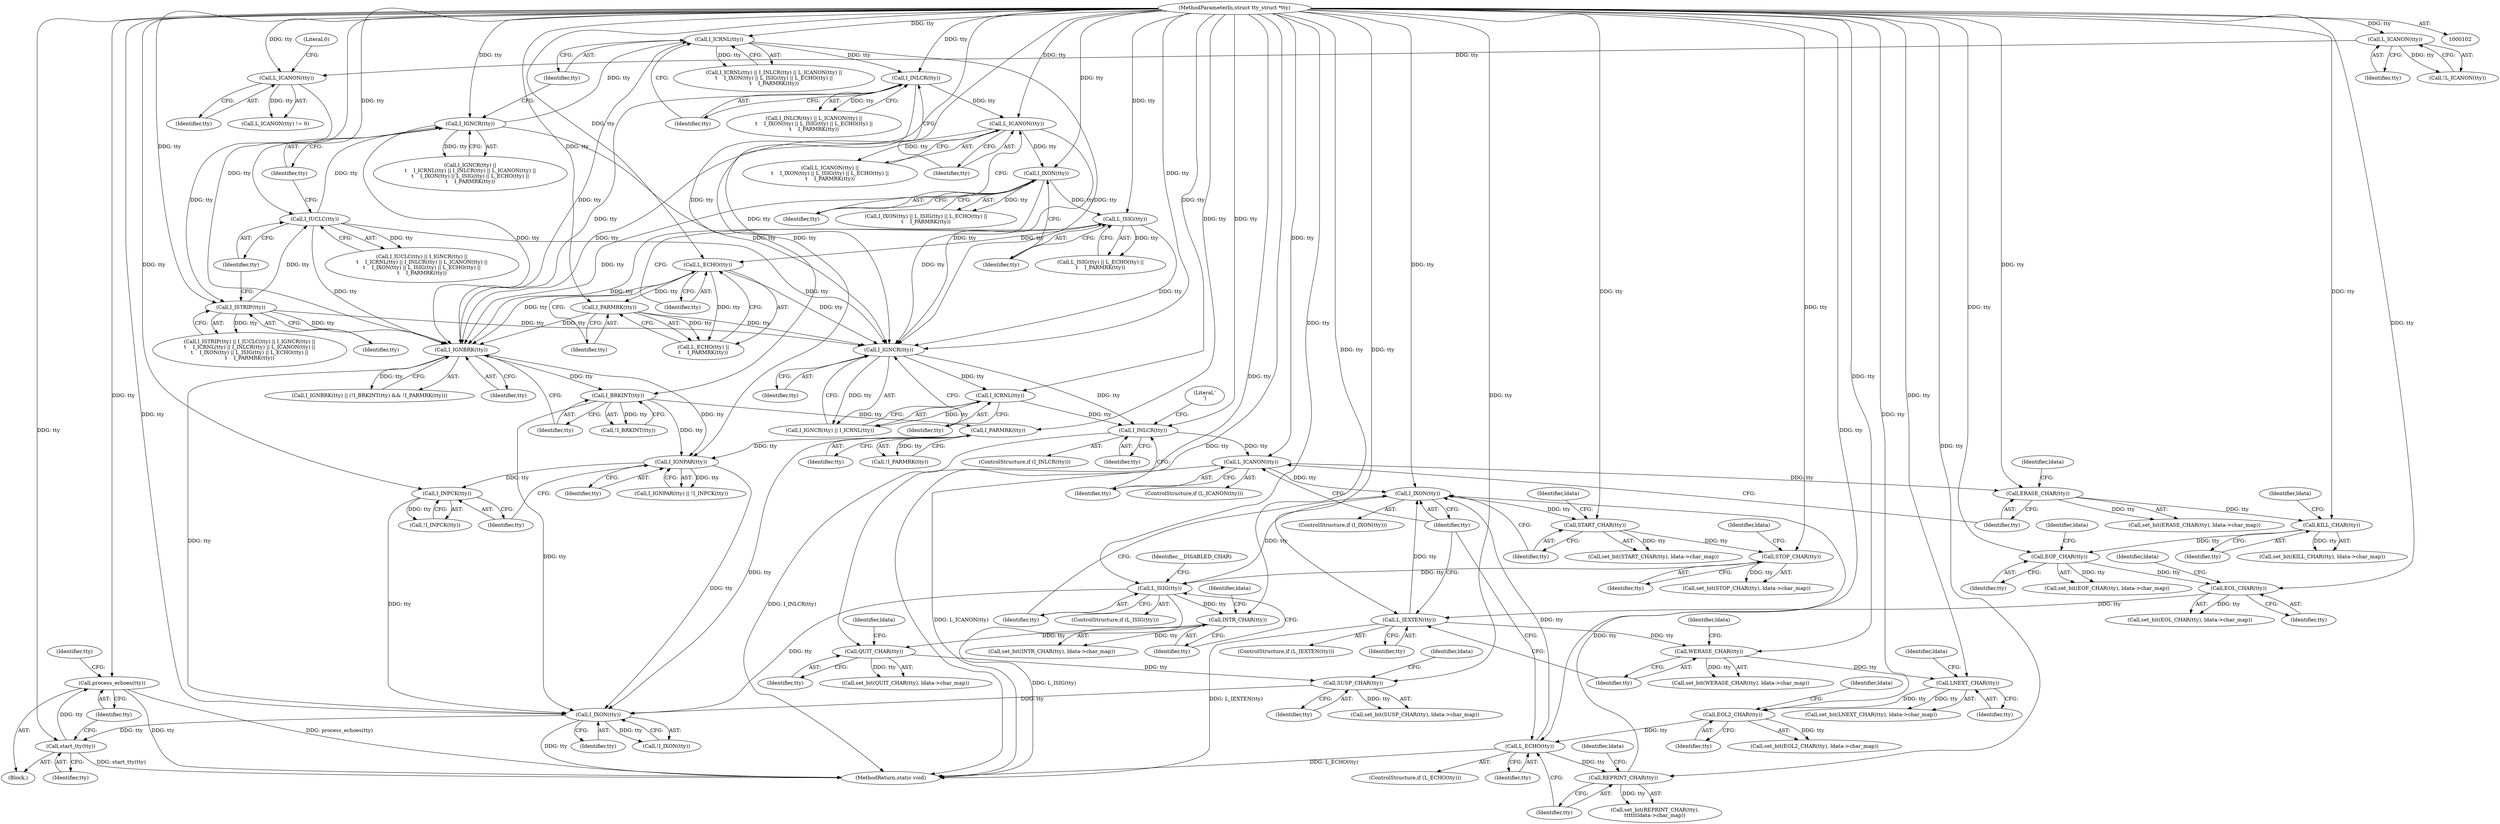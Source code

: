 digraph "0_linux_966031f340185eddd05affcf72b740549f056348_0@pointer" {
"1000449" [label="(Call,process_echoes(tty))"];
"1000447" [label="(Call,start_tty(tty))"];
"1000432" [label="(Call,I_IXON(tty))"];
"1000395" [label="(Call,I_IGNBRK(tty))"];
"1000224" [label="(Call,I_ICRNL(tty))"];
"1000221" [label="(Call,I_IGNCR(tty))"];
"1000218" [label="(Call,I_IUCLC(tty))"];
"1000215" [label="(Call,I_ISTRIP(tty))"];
"1000210" [label="(Call,L_ICANON(tty))"];
"1000143" [label="(Call,L_ICANON(tty))"];
"1000103" [label="(MethodParameterIn,struct tty_struct *tty)"];
"1000236" [label="(Call,L_ISIG(tty))"];
"1000233" [label="(Call,I_IXON(tty))"];
"1000230" [label="(Call,L_ICANON(tty))"];
"1000227" [label="(Call,I_INLCR(tty))"];
"1000239" [label="(Call,L_ECHO(tty))"];
"1000241" [label="(Call,I_PARMRK(tty))"];
"1000406" [label="(Call,I_IGNPAR(tty))"];
"1000402" [label="(Call,I_PARMRK(tty))"];
"1000399" [label="(Call,I_BRKINT(tty))"];
"1000365" [label="(Call,SUSP_CHAR(tty))"];
"1000359" [label="(Call,QUIT_CHAR(tty))"];
"1000353" [label="(Call,INTR_CHAR(tty))"];
"1000349" [label="(Call,L_ISIG(tty))"];
"1000333" [label="(Call,I_IXON(tty))"];
"1000302" [label="(Call,L_IEXTEN(tty))"];
"1000296" [label="(Call,EOL_CHAR(tty))"];
"1000285" [label="(Call,EOF_CHAR(tty))"];
"1000279" [label="(Call,KILL_CHAR(tty))"];
"1000273" [label="(Call,ERASE_CHAR(tty))"];
"1000269" [label="(Call,L_ICANON(tty))"];
"1000261" [label="(Call,I_INLCR(tty))"];
"1000253" [label="(Call,I_ICRNL(tty))"];
"1000251" [label="(Call,I_IGNCR(tty))"];
"1000327" [label="(Call,REPRINT_CHAR(tty))"];
"1000324" [label="(Call,L_ECHO(tty))"];
"1000318" [label="(Call,EOL2_CHAR(tty))"];
"1000312" [label="(Call,LNEXT_CHAR(tty))"];
"1000306" [label="(Call,WERASE_CHAR(tty))"];
"1000343" [label="(Call,STOP_CHAR(tty))"];
"1000337" [label="(Call,START_CHAR(tty))"];
"1000409" [label="(Call,I_INPCK(tty))"];
"1000334" [label="(Identifier,tty)"];
"1000219" [label="(Identifier,tty)"];
"1000253" [label="(Call,I_ICRNL(tty))"];
"1000264" [label="(Literal,'\n')"];
"1000211" [label="(Identifier,tty)"];
"1000336" [label="(Call,set_bit(START_CHAR(tty), ldata->char_map))"];
"1000251" [label="(Call,I_IGNCR(tty))"];
"1000454" [label="(Identifier,tty)"];
"1000216" [label="(Identifier,tty)"];
"1000325" [label="(Identifier,tty)"];
"1000402" [label="(Call,I_PARMRK(tty))"];
"1000333" [label="(Call,I_IXON(tty))"];
"1000358" [label="(Call,set_bit(QUIT_CHAR(tty), ldata->char_map))"];
"1000224" [label="(Call,I_ICRNL(tty))"];
"1000431" [label="(Call,!I_IXON(tty))"];
"1000324" [label="(Call,L_ECHO(tty))"];
"1000210" [label="(Call,L_ICANON(tty))"];
"1000309" [label="(Identifier,ldata)"];
"1000448" [label="(Identifier,tty)"];
"1000296" [label="(Call,EOL_CHAR(tty))"];
"1000371" [label="(Identifier,__DISABLED_CHAR)"];
"1000270" [label="(Identifier,tty)"];
"1000346" [label="(Identifier,ldata)"];
"1000315" [label="(Identifier,ldata)"];
"1000302" [label="(Call,L_IEXTEN(tty))"];
"1000284" [label="(Call,set_bit(EOF_CHAR(tty), ldata->char_map))"];
"1000209" [label="(Call,L_ICANON(tty) != 0)"];
"1000332" [label="(ControlStructure,if (I_IXON(tty)))"];
"1000272" [label="(Call,set_bit(ERASE_CHAR(tty), ldata->char_map))"];
"1000231" [label="(Identifier,tty)"];
"1000225" [label="(Identifier,tty)"];
"1000285" [label="(Call,EOF_CHAR(tty))"];
"1000343" [label="(Call,STOP_CHAR(tty))"];
"1000342" [label="(Call,set_bit(STOP_CHAR(tty), ldata->char_map))"];
"1000338" [label="(Identifier,tty)"];
"1000250" [label="(Call,I_IGNCR(tty) || I_ICRNL(tty))"];
"1000306" [label="(Call,WERASE_CHAR(tty))"];
"1000142" [label="(Call,!L_ICANON(tty))"];
"1000269" [label="(Call,L_ICANON(tty))"];
"1000297" [label="(Identifier,tty)"];
"1000311" [label="(Call,set_bit(LNEXT_CHAR(tty), ldata->char_map))"];
"1000317" [label="(Call,set_bit(EOL2_CHAR(tty), ldata->char_map))"];
"1000432" [label="(Call,I_IXON(tty))"];
"1000235" [label="(Call,L_ISIG(tty) || L_ECHO(tty) ||\n\t    I_PARMRK(tty))"];
"1000368" [label="(Identifier,ldata)"];
"1000212" [label="(Literal,0)"];
"1000398" [label="(Call,!I_BRKINT(tty))"];
"1000394" [label="(Call,I_IGNBRK(tty) || (!I_BRKINT(tty) && !I_PARMRK(tty)))"];
"1000366" [label="(Identifier,tty)"];
"1000288" [label="(Identifier,ldata)"];
"1000401" [label="(Call,!I_PARMRK(tty))"];
"1000312" [label="(Call,LNEXT_CHAR(tty))"];
"1000276" [label="(Identifier,ldata)"];
"1000450" [label="(Identifier,tty)"];
"1000226" [label="(Call,I_INLCR(tty) || L_ICANON(tty) ||\n\t    I_IXON(tty) || L_ISIG(tty) || L_ECHO(tty) ||\n\t    I_PARMRK(tty))"];
"1000280" [label="(Identifier,tty)"];
"1000352" [label="(Call,set_bit(INTR_CHAR(tty), ldata->char_map))"];
"1000301" [label="(ControlStructure,if (L_IEXTEN(tty)))"];
"1000354" [label="(Identifier,tty)"];
"1000299" [label="(Identifier,ldata)"];
"1000318" [label="(Call,EOL2_CHAR(tty))"];
"1000305" [label="(Call,set_bit(WERASE_CHAR(tty), ldata->char_map))"];
"1000214" [label="(Call,I_ISTRIP(tty) || I_IUCLC(tty) || I_IGNCR(tty) ||\n\t    I_ICRNL(tty) || I_INLCR(tty) || L_ICANON(tty) ||\n\t    I_IXON(tty) || L_ISIG(tty) || L_ECHO(tty) ||\n\t    I_PARMRK(tty))"];
"1000353" [label="(Call,INTR_CHAR(tty))"];
"1000217" [label="(Call,I_IUCLC(tty) || I_IGNCR(tty) ||\n\t    I_ICRNL(tty) || I_INLCR(tty) || L_ICANON(tty) ||\n\t    I_IXON(tty) || L_ISIG(tty) || L_ECHO(tty) ||\n\t    I_PARMRK(tty))"];
"1000350" [label="(Identifier,tty)"];
"1000274" [label="(Identifier,tty)"];
"1000232" [label="(Call,I_IXON(tty) || L_ISIG(tty) || L_ECHO(tty) ||\n\t    I_PARMRK(tty))"];
"1000254" [label="(Identifier,tty)"];
"1000323" [label="(ControlStructure,if (L_ECHO(tty)))"];
"1000295" [label="(Call,set_bit(EOL_CHAR(tty), ldata->char_map))"];
"1000282" [label="(Identifier,ldata)"];
"1000286" [label="(Identifier,tty)"];
"1000307" [label="(Identifier,tty)"];
"1000328" [label="(Identifier,tty)"];
"1000273" [label="(Call,ERASE_CHAR(tty))"];
"1000326" [label="(Call,set_bit(REPRINT_CHAR(tty),\n\t\t\t\t\t\tldata->char_map))"];
"1000144" [label="(Identifier,tty)"];
"1000240" [label="(Identifier,tty)"];
"1000237" [label="(Identifier,tty)"];
"1000303" [label="(Identifier,tty)"];
"1000446" [label="(Block,)"];
"1000260" [label="(ControlStructure,if (I_INLCR(tty)))"];
"1000313" [label="(Identifier,tty)"];
"1000215" [label="(Call,I_ISTRIP(tty))"];
"1000242" [label="(Identifier,tty)"];
"1000252" [label="(Identifier,tty)"];
"1000222" [label="(Identifier,tty)"];
"1000340" [label="(Identifier,ldata)"];
"1000227" [label="(Call,I_INLCR(tty))"];
"1000344" [label="(Identifier,tty)"];
"1000327" [label="(Call,REPRINT_CHAR(tty))"];
"1000319" [label="(Identifier,tty)"];
"1000348" [label="(ControlStructure,if (L_ISIG(tty)))"];
"1000396" [label="(Identifier,tty)"];
"1000360" [label="(Identifier,tty)"];
"1000239" [label="(Call,L_ECHO(tty))"];
"1000409" [label="(Call,I_INPCK(tty))"];
"1000221" [label="(Call,I_IGNCR(tty))"];
"1000362" [label="(Identifier,ldata)"];
"1000403" [label="(Identifier,tty)"];
"1000406" [label="(Call,I_IGNPAR(tty))"];
"1000218" [label="(Call,I_IUCLC(tty))"];
"1000321" [label="(Identifier,ldata)"];
"1000359" [label="(Call,QUIT_CHAR(tty))"];
"1000447" [label="(Call,start_tty(tty))"];
"1000268" [label="(ControlStructure,if (L_ICANON(tty)))"];
"1000349" [label="(Call,L_ISIG(tty))"];
"1000408" [label="(Call,!I_INPCK(tty))"];
"1000400" [label="(Identifier,tty)"];
"1000356" [label="(Identifier,ldata)"];
"1000230" [label="(Call,L_ICANON(tty))"];
"1000262" [label="(Identifier,tty)"];
"1000395" [label="(Call,I_IGNBRK(tty))"];
"1000364" [label="(Call,set_bit(SUSP_CHAR(tty), ldata->char_map))"];
"1000103" [label="(MethodParameterIn,struct tty_struct *tty)"];
"1000461" [label="(MethodReturn,static void)"];
"1000143" [label="(Call,L_ICANON(tty))"];
"1000399" [label="(Call,I_BRKINT(tty))"];
"1000241" [label="(Call,I_PARMRK(tty))"];
"1000220" [label="(Call,I_IGNCR(tty) ||\n\t    I_ICRNL(tty) || I_INLCR(tty) || L_ICANON(tty) ||\n\t    I_IXON(tty) || L_ISIG(tty) || L_ECHO(tty) ||\n\t    I_PARMRK(tty))"];
"1000433" [label="(Identifier,tty)"];
"1000410" [label="(Identifier,tty)"];
"1000236" [label="(Call,L_ISIG(tty))"];
"1000407" [label="(Identifier,tty)"];
"1000233" [label="(Call,I_IXON(tty))"];
"1000228" [label="(Identifier,tty)"];
"1000223" [label="(Call,I_ICRNL(tty) || I_INLCR(tty) || L_ICANON(tty) ||\n\t    I_IXON(tty) || L_ISIG(tty) || L_ECHO(tty) ||\n\t    I_PARMRK(tty))"];
"1000365" [label="(Call,SUSP_CHAR(tty))"];
"1000330" [label="(Identifier,ldata)"];
"1000405" [label="(Call,I_IGNPAR(tty) || !I_INPCK(tty))"];
"1000449" [label="(Call,process_echoes(tty))"];
"1000261" [label="(Call,I_INLCR(tty))"];
"1000238" [label="(Call,L_ECHO(tty) ||\n\t    I_PARMRK(tty))"];
"1000278" [label="(Call,set_bit(KILL_CHAR(tty), ldata->char_map))"];
"1000234" [label="(Identifier,tty)"];
"1000279" [label="(Call,KILL_CHAR(tty))"];
"1000337" [label="(Call,START_CHAR(tty))"];
"1000229" [label="(Call,L_ICANON(tty) ||\n\t    I_IXON(tty) || L_ISIG(tty) || L_ECHO(tty) ||\n\t    I_PARMRK(tty))"];
"1000449" -> "1000446"  [label="AST: "];
"1000449" -> "1000450"  [label="CFG: "];
"1000450" -> "1000449"  [label="AST: "];
"1000454" -> "1000449"  [label="CFG: "];
"1000449" -> "1000461"  [label="DDG: tty"];
"1000449" -> "1000461"  [label="DDG: process_echoes(tty)"];
"1000447" -> "1000449"  [label="DDG: tty"];
"1000103" -> "1000449"  [label="DDG: tty"];
"1000447" -> "1000446"  [label="AST: "];
"1000447" -> "1000448"  [label="CFG: "];
"1000448" -> "1000447"  [label="AST: "];
"1000450" -> "1000447"  [label="CFG: "];
"1000447" -> "1000461"  [label="DDG: start_tty(tty)"];
"1000432" -> "1000447"  [label="DDG: tty"];
"1000103" -> "1000447"  [label="DDG: tty"];
"1000432" -> "1000431"  [label="AST: "];
"1000432" -> "1000433"  [label="CFG: "];
"1000433" -> "1000432"  [label="AST: "];
"1000431" -> "1000432"  [label="CFG: "];
"1000432" -> "1000461"  [label="DDG: tty"];
"1000432" -> "1000431"  [label="DDG: tty"];
"1000395" -> "1000432"  [label="DDG: tty"];
"1000406" -> "1000432"  [label="DDG: tty"];
"1000402" -> "1000432"  [label="DDG: tty"];
"1000399" -> "1000432"  [label="DDG: tty"];
"1000365" -> "1000432"  [label="DDG: tty"];
"1000349" -> "1000432"  [label="DDG: tty"];
"1000409" -> "1000432"  [label="DDG: tty"];
"1000103" -> "1000432"  [label="DDG: tty"];
"1000395" -> "1000394"  [label="AST: "];
"1000395" -> "1000396"  [label="CFG: "];
"1000396" -> "1000395"  [label="AST: "];
"1000400" -> "1000395"  [label="CFG: "];
"1000394" -> "1000395"  [label="CFG: "];
"1000395" -> "1000394"  [label="DDG: tty"];
"1000224" -> "1000395"  [label="DDG: tty"];
"1000236" -> "1000395"  [label="DDG: tty"];
"1000215" -> "1000395"  [label="DDG: tty"];
"1000218" -> "1000395"  [label="DDG: tty"];
"1000221" -> "1000395"  [label="DDG: tty"];
"1000230" -> "1000395"  [label="DDG: tty"];
"1000239" -> "1000395"  [label="DDG: tty"];
"1000227" -> "1000395"  [label="DDG: tty"];
"1000233" -> "1000395"  [label="DDG: tty"];
"1000241" -> "1000395"  [label="DDG: tty"];
"1000103" -> "1000395"  [label="DDG: tty"];
"1000395" -> "1000399"  [label="DDG: tty"];
"1000395" -> "1000406"  [label="DDG: tty"];
"1000224" -> "1000223"  [label="AST: "];
"1000224" -> "1000225"  [label="CFG: "];
"1000225" -> "1000224"  [label="AST: "];
"1000228" -> "1000224"  [label="CFG: "];
"1000223" -> "1000224"  [label="CFG: "];
"1000224" -> "1000223"  [label="DDG: tty"];
"1000221" -> "1000224"  [label="DDG: tty"];
"1000103" -> "1000224"  [label="DDG: tty"];
"1000224" -> "1000227"  [label="DDG: tty"];
"1000224" -> "1000251"  [label="DDG: tty"];
"1000221" -> "1000220"  [label="AST: "];
"1000221" -> "1000222"  [label="CFG: "];
"1000222" -> "1000221"  [label="AST: "];
"1000225" -> "1000221"  [label="CFG: "];
"1000220" -> "1000221"  [label="CFG: "];
"1000221" -> "1000220"  [label="DDG: tty"];
"1000218" -> "1000221"  [label="DDG: tty"];
"1000103" -> "1000221"  [label="DDG: tty"];
"1000221" -> "1000251"  [label="DDG: tty"];
"1000218" -> "1000217"  [label="AST: "];
"1000218" -> "1000219"  [label="CFG: "];
"1000219" -> "1000218"  [label="AST: "];
"1000222" -> "1000218"  [label="CFG: "];
"1000217" -> "1000218"  [label="CFG: "];
"1000218" -> "1000217"  [label="DDG: tty"];
"1000215" -> "1000218"  [label="DDG: tty"];
"1000103" -> "1000218"  [label="DDG: tty"];
"1000218" -> "1000251"  [label="DDG: tty"];
"1000215" -> "1000214"  [label="AST: "];
"1000215" -> "1000216"  [label="CFG: "];
"1000216" -> "1000215"  [label="AST: "];
"1000219" -> "1000215"  [label="CFG: "];
"1000214" -> "1000215"  [label="CFG: "];
"1000215" -> "1000214"  [label="DDG: tty"];
"1000210" -> "1000215"  [label="DDG: tty"];
"1000103" -> "1000215"  [label="DDG: tty"];
"1000215" -> "1000251"  [label="DDG: tty"];
"1000210" -> "1000209"  [label="AST: "];
"1000210" -> "1000211"  [label="CFG: "];
"1000211" -> "1000210"  [label="AST: "];
"1000212" -> "1000210"  [label="CFG: "];
"1000210" -> "1000209"  [label="DDG: tty"];
"1000143" -> "1000210"  [label="DDG: tty"];
"1000103" -> "1000210"  [label="DDG: tty"];
"1000143" -> "1000142"  [label="AST: "];
"1000143" -> "1000144"  [label="CFG: "];
"1000144" -> "1000143"  [label="AST: "];
"1000142" -> "1000143"  [label="CFG: "];
"1000143" -> "1000142"  [label="DDG: tty"];
"1000103" -> "1000143"  [label="DDG: tty"];
"1000103" -> "1000102"  [label="AST: "];
"1000103" -> "1000461"  [label="DDG: tty"];
"1000103" -> "1000227"  [label="DDG: tty"];
"1000103" -> "1000230"  [label="DDG: tty"];
"1000103" -> "1000233"  [label="DDG: tty"];
"1000103" -> "1000236"  [label="DDG: tty"];
"1000103" -> "1000239"  [label="DDG: tty"];
"1000103" -> "1000241"  [label="DDG: tty"];
"1000103" -> "1000251"  [label="DDG: tty"];
"1000103" -> "1000253"  [label="DDG: tty"];
"1000103" -> "1000261"  [label="DDG: tty"];
"1000103" -> "1000269"  [label="DDG: tty"];
"1000103" -> "1000273"  [label="DDG: tty"];
"1000103" -> "1000279"  [label="DDG: tty"];
"1000103" -> "1000285"  [label="DDG: tty"];
"1000103" -> "1000296"  [label="DDG: tty"];
"1000103" -> "1000302"  [label="DDG: tty"];
"1000103" -> "1000306"  [label="DDG: tty"];
"1000103" -> "1000312"  [label="DDG: tty"];
"1000103" -> "1000318"  [label="DDG: tty"];
"1000103" -> "1000324"  [label="DDG: tty"];
"1000103" -> "1000327"  [label="DDG: tty"];
"1000103" -> "1000333"  [label="DDG: tty"];
"1000103" -> "1000337"  [label="DDG: tty"];
"1000103" -> "1000343"  [label="DDG: tty"];
"1000103" -> "1000349"  [label="DDG: tty"];
"1000103" -> "1000353"  [label="DDG: tty"];
"1000103" -> "1000359"  [label="DDG: tty"];
"1000103" -> "1000365"  [label="DDG: tty"];
"1000103" -> "1000399"  [label="DDG: tty"];
"1000103" -> "1000402"  [label="DDG: tty"];
"1000103" -> "1000406"  [label="DDG: tty"];
"1000103" -> "1000409"  [label="DDG: tty"];
"1000236" -> "1000235"  [label="AST: "];
"1000236" -> "1000237"  [label="CFG: "];
"1000237" -> "1000236"  [label="AST: "];
"1000240" -> "1000236"  [label="CFG: "];
"1000235" -> "1000236"  [label="CFG: "];
"1000236" -> "1000235"  [label="DDG: tty"];
"1000233" -> "1000236"  [label="DDG: tty"];
"1000236" -> "1000239"  [label="DDG: tty"];
"1000236" -> "1000251"  [label="DDG: tty"];
"1000233" -> "1000232"  [label="AST: "];
"1000233" -> "1000234"  [label="CFG: "];
"1000234" -> "1000233"  [label="AST: "];
"1000237" -> "1000233"  [label="CFG: "];
"1000232" -> "1000233"  [label="CFG: "];
"1000233" -> "1000232"  [label="DDG: tty"];
"1000230" -> "1000233"  [label="DDG: tty"];
"1000233" -> "1000251"  [label="DDG: tty"];
"1000230" -> "1000229"  [label="AST: "];
"1000230" -> "1000231"  [label="CFG: "];
"1000231" -> "1000230"  [label="AST: "];
"1000234" -> "1000230"  [label="CFG: "];
"1000229" -> "1000230"  [label="CFG: "];
"1000230" -> "1000229"  [label="DDG: tty"];
"1000227" -> "1000230"  [label="DDG: tty"];
"1000230" -> "1000251"  [label="DDG: tty"];
"1000227" -> "1000226"  [label="AST: "];
"1000227" -> "1000228"  [label="CFG: "];
"1000228" -> "1000227"  [label="AST: "];
"1000231" -> "1000227"  [label="CFG: "];
"1000226" -> "1000227"  [label="CFG: "];
"1000227" -> "1000226"  [label="DDG: tty"];
"1000227" -> "1000251"  [label="DDG: tty"];
"1000239" -> "1000238"  [label="AST: "];
"1000239" -> "1000240"  [label="CFG: "];
"1000240" -> "1000239"  [label="AST: "];
"1000242" -> "1000239"  [label="CFG: "];
"1000238" -> "1000239"  [label="CFG: "];
"1000239" -> "1000238"  [label="DDG: tty"];
"1000239" -> "1000241"  [label="DDG: tty"];
"1000239" -> "1000251"  [label="DDG: tty"];
"1000241" -> "1000238"  [label="AST: "];
"1000241" -> "1000242"  [label="CFG: "];
"1000242" -> "1000241"  [label="AST: "];
"1000238" -> "1000241"  [label="CFG: "];
"1000241" -> "1000238"  [label="DDG: tty"];
"1000241" -> "1000251"  [label="DDG: tty"];
"1000406" -> "1000405"  [label="AST: "];
"1000406" -> "1000407"  [label="CFG: "];
"1000407" -> "1000406"  [label="AST: "];
"1000410" -> "1000406"  [label="CFG: "];
"1000405" -> "1000406"  [label="CFG: "];
"1000406" -> "1000405"  [label="DDG: tty"];
"1000402" -> "1000406"  [label="DDG: tty"];
"1000399" -> "1000406"  [label="DDG: tty"];
"1000406" -> "1000409"  [label="DDG: tty"];
"1000402" -> "1000401"  [label="AST: "];
"1000402" -> "1000403"  [label="CFG: "];
"1000403" -> "1000402"  [label="AST: "];
"1000401" -> "1000402"  [label="CFG: "];
"1000402" -> "1000401"  [label="DDG: tty"];
"1000399" -> "1000402"  [label="DDG: tty"];
"1000399" -> "1000398"  [label="AST: "];
"1000399" -> "1000400"  [label="CFG: "];
"1000400" -> "1000399"  [label="AST: "];
"1000398" -> "1000399"  [label="CFG: "];
"1000399" -> "1000398"  [label="DDG: tty"];
"1000365" -> "1000364"  [label="AST: "];
"1000365" -> "1000366"  [label="CFG: "];
"1000366" -> "1000365"  [label="AST: "];
"1000368" -> "1000365"  [label="CFG: "];
"1000365" -> "1000364"  [label="DDG: tty"];
"1000359" -> "1000365"  [label="DDG: tty"];
"1000359" -> "1000358"  [label="AST: "];
"1000359" -> "1000360"  [label="CFG: "];
"1000360" -> "1000359"  [label="AST: "];
"1000362" -> "1000359"  [label="CFG: "];
"1000359" -> "1000358"  [label="DDG: tty"];
"1000353" -> "1000359"  [label="DDG: tty"];
"1000353" -> "1000352"  [label="AST: "];
"1000353" -> "1000354"  [label="CFG: "];
"1000354" -> "1000353"  [label="AST: "];
"1000356" -> "1000353"  [label="CFG: "];
"1000353" -> "1000352"  [label="DDG: tty"];
"1000349" -> "1000353"  [label="DDG: tty"];
"1000349" -> "1000348"  [label="AST: "];
"1000349" -> "1000350"  [label="CFG: "];
"1000350" -> "1000349"  [label="AST: "];
"1000354" -> "1000349"  [label="CFG: "];
"1000371" -> "1000349"  [label="CFG: "];
"1000349" -> "1000461"  [label="DDG: L_ISIG(tty)"];
"1000333" -> "1000349"  [label="DDG: tty"];
"1000343" -> "1000349"  [label="DDG: tty"];
"1000333" -> "1000332"  [label="AST: "];
"1000333" -> "1000334"  [label="CFG: "];
"1000334" -> "1000333"  [label="AST: "];
"1000338" -> "1000333"  [label="CFG: "];
"1000350" -> "1000333"  [label="CFG: "];
"1000302" -> "1000333"  [label="DDG: tty"];
"1000327" -> "1000333"  [label="DDG: tty"];
"1000324" -> "1000333"  [label="DDG: tty"];
"1000269" -> "1000333"  [label="DDG: tty"];
"1000333" -> "1000337"  [label="DDG: tty"];
"1000302" -> "1000301"  [label="AST: "];
"1000302" -> "1000303"  [label="CFG: "];
"1000303" -> "1000302"  [label="AST: "];
"1000307" -> "1000302"  [label="CFG: "];
"1000334" -> "1000302"  [label="CFG: "];
"1000302" -> "1000461"  [label="DDG: L_IEXTEN(tty)"];
"1000296" -> "1000302"  [label="DDG: tty"];
"1000302" -> "1000306"  [label="DDG: tty"];
"1000296" -> "1000295"  [label="AST: "];
"1000296" -> "1000297"  [label="CFG: "];
"1000297" -> "1000296"  [label="AST: "];
"1000299" -> "1000296"  [label="CFG: "];
"1000296" -> "1000295"  [label="DDG: tty"];
"1000285" -> "1000296"  [label="DDG: tty"];
"1000285" -> "1000284"  [label="AST: "];
"1000285" -> "1000286"  [label="CFG: "];
"1000286" -> "1000285"  [label="AST: "];
"1000288" -> "1000285"  [label="CFG: "];
"1000285" -> "1000284"  [label="DDG: tty"];
"1000279" -> "1000285"  [label="DDG: tty"];
"1000279" -> "1000278"  [label="AST: "];
"1000279" -> "1000280"  [label="CFG: "];
"1000280" -> "1000279"  [label="AST: "];
"1000282" -> "1000279"  [label="CFG: "];
"1000279" -> "1000278"  [label="DDG: tty"];
"1000273" -> "1000279"  [label="DDG: tty"];
"1000273" -> "1000272"  [label="AST: "];
"1000273" -> "1000274"  [label="CFG: "];
"1000274" -> "1000273"  [label="AST: "];
"1000276" -> "1000273"  [label="CFG: "];
"1000273" -> "1000272"  [label="DDG: tty"];
"1000269" -> "1000273"  [label="DDG: tty"];
"1000269" -> "1000268"  [label="AST: "];
"1000269" -> "1000270"  [label="CFG: "];
"1000270" -> "1000269"  [label="AST: "];
"1000274" -> "1000269"  [label="CFG: "];
"1000334" -> "1000269"  [label="CFG: "];
"1000269" -> "1000461"  [label="DDG: L_ICANON(tty)"];
"1000261" -> "1000269"  [label="DDG: tty"];
"1000261" -> "1000260"  [label="AST: "];
"1000261" -> "1000262"  [label="CFG: "];
"1000262" -> "1000261"  [label="AST: "];
"1000264" -> "1000261"  [label="CFG: "];
"1000270" -> "1000261"  [label="CFG: "];
"1000261" -> "1000461"  [label="DDG: I_INLCR(tty)"];
"1000253" -> "1000261"  [label="DDG: tty"];
"1000251" -> "1000261"  [label="DDG: tty"];
"1000253" -> "1000250"  [label="AST: "];
"1000253" -> "1000254"  [label="CFG: "];
"1000254" -> "1000253"  [label="AST: "];
"1000250" -> "1000253"  [label="CFG: "];
"1000253" -> "1000250"  [label="DDG: tty"];
"1000251" -> "1000253"  [label="DDG: tty"];
"1000251" -> "1000250"  [label="AST: "];
"1000251" -> "1000252"  [label="CFG: "];
"1000252" -> "1000251"  [label="AST: "];
"1000254" -> "1000251"  [label="CFG: "];
"1000250" -> "1000251"  [label="CFG: "];
"1000251" -> "1000250"  [label="DDG: tty"];
"1000327" -> "1000326"  [label="AST: "];
"1000327" -> "1000328"  [label="CFG: "];
"1000328" -> "1000327"  [label="AST: "];
"1000330" -> "1000327"  [label="CFG: "];
"1000327" -> "1000326"  [label="DDG: tty"];
"1000324" -> "1000327"  [label="DDG: tty"];
"1000324" -> "1000323"  [label="AST: "];
"1000324" -> "1000325"  [label="CFG: "];
"1000325" -> "1000324"  [label="AST: "];
"1000328" -> "1000324"  [label="CFG: "];
"1000334" -> "1000324"  [label="CFG: "];
"1000324" -> "1000461"  [label="DDG: L_ECHO(tty)"];
"1000318" -> "1000324"  [label="DDG: tty"];
"1000318" -> "1000317"  [label="AST: "];
"1000318" -> "1000319"  [label="CFG: "];
"1000319" -> "1000318"  [label="AST: "];
"1000321" -> "1000318"  [label="CFG: "];
"1000318" -> "1000317"  [label="DDG: tty"];
"1000312" -> "1000318"  [label="DDG: tty"];
"1000312" -> "1000311"  [label="AST: "];
"1000312" -> "1000313"  [label="CFG: "];
"1000313" -> "1000312"  [label="AST: "];
"1000315" -> "1000312"  [label="CFG: "];
"1000312" -> "1000311"  [label="DDG: tty"];
"1000306" -> "1000312"  [label="DDG: tty"];
"1000306" -> "1000305"  [label="AST: "];
"1000306" -> "1000307"  [label="CFG: "];
"1000307" -> "1000306"  [label="AST: "];
"1000309" -> "1000306"  [label="CFG: "];
"1000306" -> "1000305"  [label="DDG: tty"];
"1000343" -> "1000342"  [label="AST: "];
"1000343" -> "1000344"  [label="CFG: "];
"1000344" -> "1000343"  [label="AST: "];
"1000346" -> "1000343"  [label="CFG: "];
"1000343" -> "1000342"  [label="DDG: tty"];
"1000337" -> "1000343"  [label="DDG: tty"];
"1000337" -> "1000336"  [label="AST: "];
"1000337" -> "1000338"  [label="CFG: "];
"1000338" -> "1000337"  [label="AST: "];
"1000340" -> "1000337"  [label="CFG: "];
"1000337" -> "1000336"  [label="DDG: tty"];
"1000409" -> "1000408"  [label="AST: "];
"1000409" -> "1000410"  [label="CFG: "];
"1000410" -> "1000409"  [label="AST: "];
"1000408" -> "1000409"  [label="CFG: "];
"1000409" -> "1000408"  [label="DDG: tty"];
}
